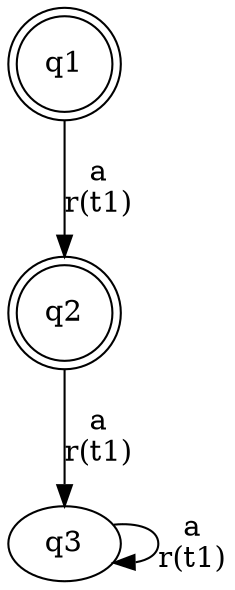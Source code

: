 digraph "tests_1/test21/solution1009/solution" {
	q1[label=q1 shape=doublecircle]
	q2[label=q2 shape=doublecircle]
	q3[label=q3]
	q1 -> q2[label="a\nr(t1)\n"]
	q2 -> q3[label="a\nr(t1)\n"]
	q3 -> q3[label="a\nr(t1)\n"]
}
